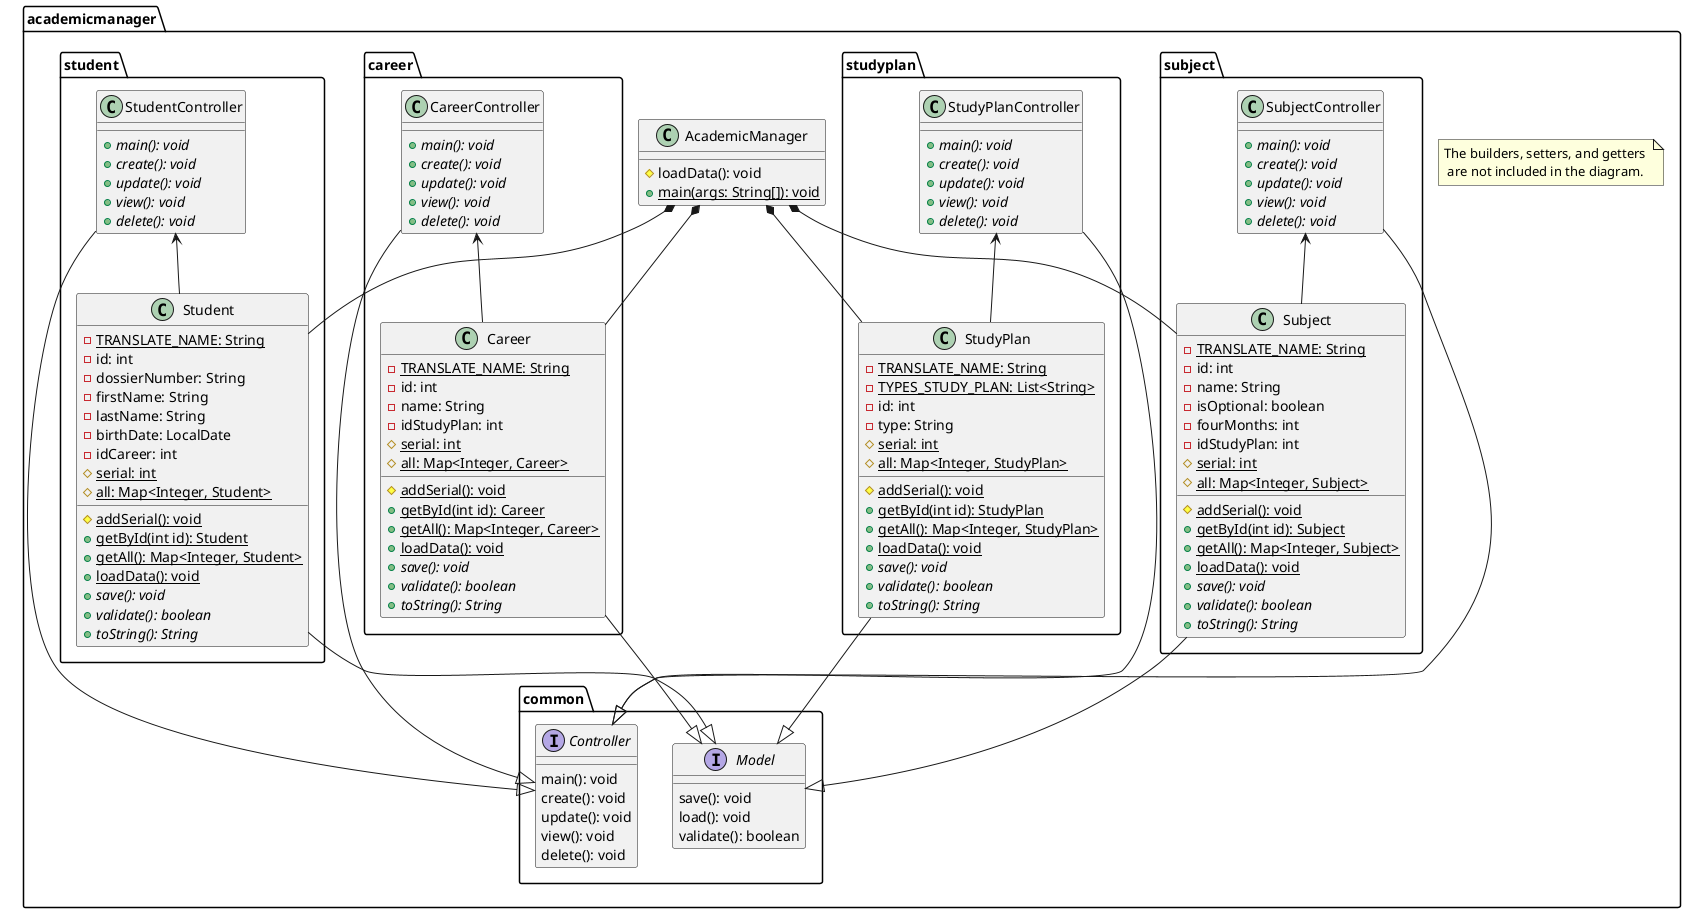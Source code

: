 @startuml AcademicManager


package academicmanager {
    note "The builders, setters, and getters \n are not included in the diagram." as N1

    class AcademicManager {
        # loadData(): void
        {static} + main(args: String[]): void
    }

    ' ==========================================================================

    package common {

        interface Model {
            save(): void
            load(): void
            validate(): boolean
        }

        interface Controller {
            main(): void
            create(): void
            update(): void
            view(): void
            delete(): void
        }

    }

    ' ==========================================================================

    package student {
        
        class Student {
            {static} - TRANSLATE_NAME: String
            - id: int
            - dossierNumber: String
            - firstName: String
            - lastName: String
            - birthDate: LocalDate
            - idCareer: int
            {static} # serial: int
            {static} # all: Map<Integer, Student>

            {static} # addSerial(): void
            {static} + getById(int id): Student
            {static} + getAll(): Map<Integer, Student>
            {static} + loadData(): void
            {abstract} + save(): void
            {abstract} + validate(): boolean
            {abstract} + toString(): String
        }

        class StudentController {
            {abstract} + main(): void
            {abstract} + create(): void
            {abstract} + update(): void
            {abstract} + view(): void
            {abstract} + delete(): void
        }

    }
    
    ' ==========================================================================

    package career {
        
        class Career {
            {static} - TRANSLATE_NAME: String
            - id: int
            - name: String
            - idStudyPlan: int
            {static} # serial: int
            {static} # all: Map<Integer, Career>

            {static} # addSerial(): void
            {static} + getById(int id): Career
            {static} + getAll(): Map<Integer, Career>
            {static} + loadData(): void
            {abstract} + save(): void
            {abstract} + validate(): boolean
            {abstract} + toString(): String
        }

        class CareerController {
            {abstract} + main(): void
            {abstract} + create(): void
            {abstract} + update(): void
            {abstract} + view(): void
            {abstract} + delete(): void
        }

    }

    ' ==========================================================================

    package studyplan {
        
        class StudyPlan {
            {static} - TRANSLATE_NAME: String
            {static} - TYPES_STUDY_PLAN: List<String>
            - id: int
            - type: String
            {static} # serial: int
            {static} # all: Map<Integer, StudyPlan>

            {static} # addSerial(): void
            {static} + getById(int id): StudyPlan
            {static} + getAll(): Map<Integer, StudyPlan>
            {static} + loadData(): void
            {abstract} + save(): void
            {abstract} + validate(): boolean
            {abstract} + toString(): String
        }

        class StudyPlanController {
            {abstract} + main(): void
            {abstract} + create(): void
            {abstract} + update(): void
            {abstract} + view(): void
            {abstract} + delete(): void
        }

    }

    package subject {
        
        class Subject {
            {static} - TRANSLATE_NAME: String
            - id: int
            - name: String
            - isOptional: boolean
            - fourMonths: int
            - idStudyPlan: int
            {static} # serial: int
            {static} # all: Map<Integer, Subject>

            {static} # addSerial(): void
            {static} + getById(int id): Subject
            {static} + getAll(): Map<Integer, Subject>
            {static} + loadData(): void
            {abstract} + save(): void
            {abstract} + validate(): boolean
            {abstract} + toString(): String
        }

        class SubjectController {
            {abstract} + main(): void
            {abstract} + create(): void
            {abstract} + update(): void
            {abstract} + view(): void
            {abstract} + delete(): void
        }

    }
}

' ==============================================================================
' conexiones de clases

' main
AcademicManager *-- Student
AcademicManager *-- Career
AcademicManager *-- StudyPlan 
AcademicManager *-- Subject

' estudiantes 

Student --|> Model

StudentController --|> Controller
StudentController <-- Student

' carreras

Career --|> Model

CareerController --|> Controller
CareerController <-- Career

' plan de Estudio

StudyPlan --|> Model

StudyPlanController --|> Controller
StudyPlanController <-- StudyPlan

' carrera

Subject --|> Model

SubjectController --|> Controller
SubjectController <-- Subject

' ==============================================================================

@enduml